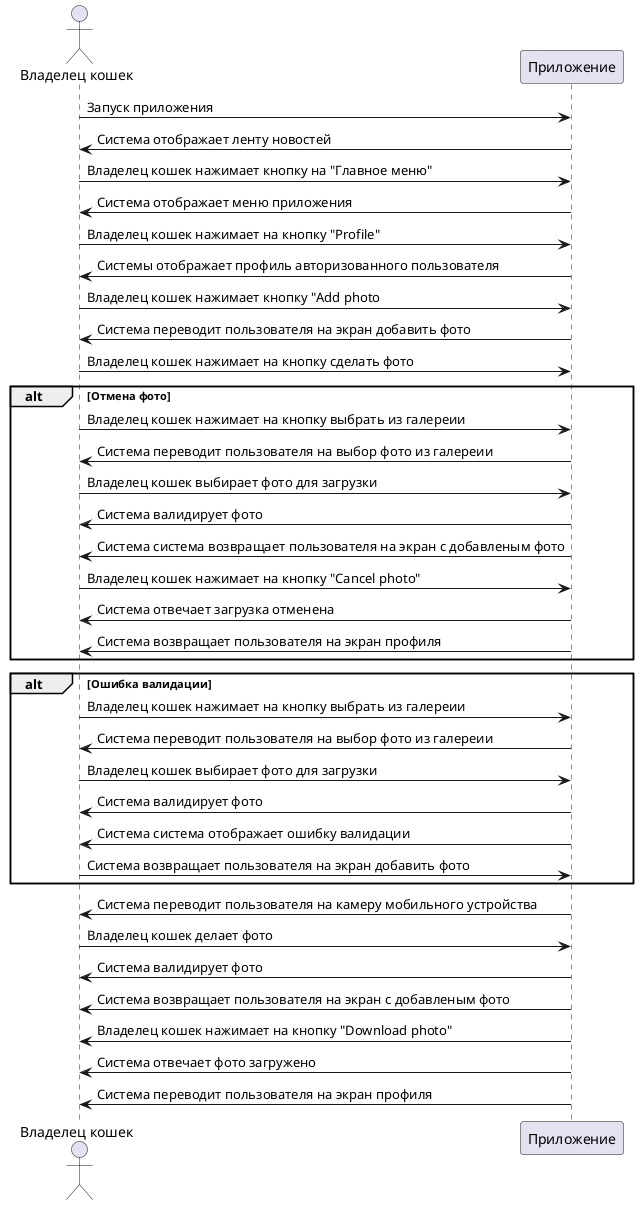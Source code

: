 @startuml
actor "Владелец кошек" as User
participant "Приложение" as App

User -> App: Запуск приложения
App -> User: Система отображает ленту новостей
User -> App: Владелец кошек нажимает кнопку на "Главное меню"
App -> User: Система отображает меню приложения
User -> App: Владелец кошек нажимает на кнопку "Profile"
App -> User: Системы отображает профиль авторизованного пользователя
User -> App: Владелец кошек нажимает кнопку "Add photo
App -> User: Система переводит пользователя на экран добавить фото
User -> App: Владелец кошек нажимает на кнопку сделать фото
alt Отмена фото
User -> App: Владелец кошек нажимает на кнопку выбрать из галереии
App -> User: Система переводит пользователя на выбор фото из галереии
User -> App: Владелец кошек выбирает фото для загрузки
App -> User: Система валидирует фото
App -> User: Система система возвращает пользователя на экран с добавленым фото
User -> App: Владелец кошек нажимает на кнопку "Cancel photo"
App -> User: Система отвечает загрузка отменена
App -> User: Система возвращает пользователя на экран профиля
end
alt Ошибка валидации
User -> App: Владелец кошек нажимает на кнопку выбрать из галереии
App -> User: Система переводит пользователя на выбор фото из галереии
User -> App: Владелец кошек выбирает фото для загрузки
App -> User: Система валидирует фото
App -> User: Система система отображает ошибку валидации
User -> App: Система возвращает пользователя на экран добавить фото
end
App -> User: Система переводит пользователя на камеру мобильного устройства
User -> App: Владелец кошек делает фото
App -> User: Система валидирует фото
App -> User: Система возвращает пользователя на экран с добавленым фото
App -> User: Владелец кошек нажимает на кнопку "Download photo"
App -> User: Система отвечает фото загружено
App -> User: Система переводит пользователя на экран профиля
@enduml
